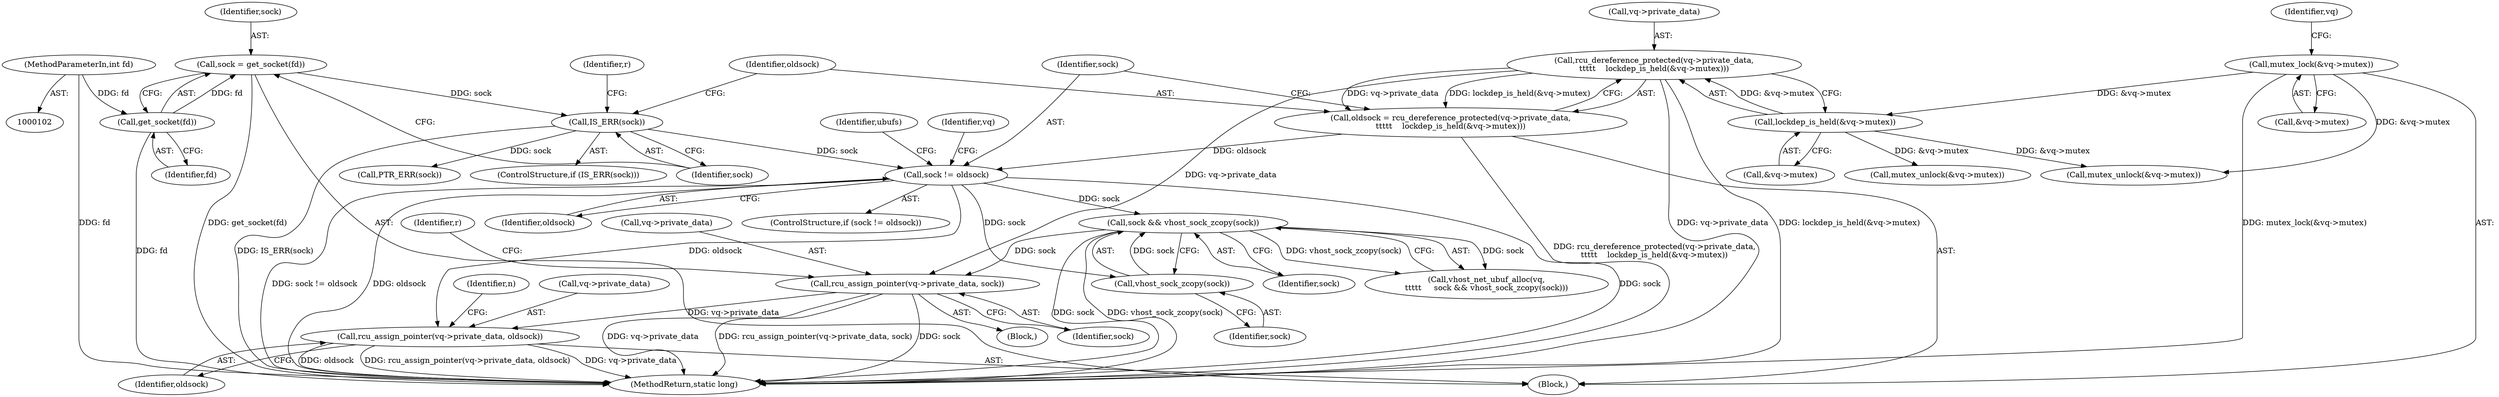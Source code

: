 digraph "0_linux_dd7633ecd553a5e304d349aa6f8eb8a0417098c5@pointer" {
"1000314" [label="(Call,rcu_assign_pointer(vq->private_data, oldsock))"];
"1000226" [label="(Call,rcu_assign_pointer(vq->private_data, sock))"];
"1000192" [label="(Call,rcu_dereference_protected(vq->private_data,\n\t\t\t\t\t    lockdep_is_held(&vq->mutex)))"];
"1000196" [label="(Call,lockdep_is_held(&vq->mutex))"];
"1000162" [label="(Call,mutex_lock(&vq->mutex))"];
"1000210" [label="(Call,sock && vhost_sock_zcopy(sock))"];
"1000202" [label="(Call,sock != oldsock)"];
"1000182" [label="(Call,IS_ERR(sock))"];
"1000177" [label="(Call,sock = get_socket(fd))"];
"1000179" [label="(Call,get_socket(fd))"];
"1000105" [label="(MethodParameterIn,int fd)"];
"1000190" [label="(Call,oldsock = rcu_dereference_protected(vq->private_data,\n\t\t\t\t\t    lockdep_is_held(&vq->mutex)))"];
"1000212" [label="(Call,vhost_sock_zcopy(sock))"];
"1000193" [label="(Call,vq->private_data)"];
"1000179" [label="(Call,get_socket(fd))"];
"1000212" [label="(Call,vhost_sock_zcopy(sock))"];
"1000203" [label="(Identifier,sock)"];
"1000191" [label="(Identifier,oldsock)"];
"1000163" [label="(Call,&vq->mutex)"];
"1000105" [label="(MethodParameterIn,int fd)"];
"1000180" [label="(Identifier,fd)"];
"1000230" [label="(Identifier,sock)"];
"1000208" [label="(Call,vhost_net_ubuf_alloc(vq,\n\t\t\t\t\t     sock && vhost_sock_zcopy(sock)))"];
"1000192" [label="(Call,rcu_dereference_protected(vq->private_data,\n\t\t\t\t\t    lockdep_is_held(&vq->mutex)))"];
"1000170" [label="(Identifier,vq)"];
"1000177" [label="(Call,sock = get_socket(fd))"];
"1000271" [label="(Call,mutex_unlock(&vq->mutex))"];
"1000196" [label="(Call,lockdep_is_held(&vq->mutex))"];
"1000314" [label="(Call,rcu_assign_pointer(vq->private_data, oldsock))"];
"1000320" [label="(Identifier,n)"];
"1000210" [label="(Call,sock && vhost_sock_zcopy(sock))"];
"1000274" [label="(Identifier,vq)"];
"1000207" [label="(Identifier,ubufs)"];
"1000232" [label="(Identifier,r)"];
"1000318" [label="(Identifier,oldsock)"];
"1000162" [label="(Call,mutex_lock(&vq->mutex))"];
"1000347" [label="(MethodReturn,static long)"];
"1000202" [label="(Call,sock != oldsock)"];
"1000315" [label="(Call,vq->private_data)"];
"1000187" [label="(Call,PTR_ERR(sock))"];
"1000190" [label="(Call,oldsock = rcu_dereference_protected(vq->private_data,\n\t\t\t\t\t    lockdep_is_held(&vq->mutex)))"];
"1000205" [label="(Block,)"];
"1000332" [label="(Call,mutex_unlock(&vq->mutex))"];
"1000226" [label="(Call,rcu_assign_pointer(vq->private_data, sock))"];
"1000227" [label="(Call,vq->private_data)"];
"1000211" [label="(Identifier,sock)"];
"1000181" [label="(ControlStructure,if (IS_ERR(sock)))"];
"1000213" [label="(Identifier,sock)"];
"1000182" [label="(Call,IS_ERR(sock))"];
"1000197" [label="(Call,&vq->mutex)"];
"1000201" [label="(ControlStructure,if (sock != oldsock))"];
"1000204" [label="(Identifier,oldsock)"];
"1000106" [label="(Block,)"];
"1000183" [label="(Identifier,sock)"];
"1000178" [label="(Identifier,sock)"];
"1000186" [label="(Identifier,r)"];
"1000314" -> "1000106"  [label="AST: "];
"1000314" -> "1000318"  [label="CFG: "];
"1000315" -> "1000314"  [label="AST: "];
"1000318" -> "1000314"  [label="AST: "];
"1000320" -> "1000314"  [label="CFG: "];
"1000314" -> "1000347"  [label="DDG: vq->private_data"];
"1000314" -> "1000347"  [label="DDG: oldsock"];
"1000314" -> "1000347"  [label="DDG: rcu_assign_pointer(vq->private_data, oldsock)"];
"1000226" -> "1000314"  [label="DDG: vq->private_data"];
"1000202" -> "1000314"  [label="DDG: oldsock"];
"1000226" -> "1000205"  [label="AST: "];
"1000226" -> "1000230"  [label="CFG: "];
"1000227" -> "1000226"  [label="AST: "];
"1000230" -> "1000226"  [label="AST: "];
"1000232" -> "1000226"  [label="CFG: "];
"1000226" -> "1000347"  [label="DDG: vq->private_data"];
"1000226" -> "1000347"  [label="DDG: rcu_assign_pointer(vq->private_data, sock)"];
"1000226" -> "1000347"  [label="DDG: sock"];
"1000192" -> "1000226"  [label="DDG: vq->private_data"];
"1000210" -> "1000226"  [label="DDG: sock"];
"1000192" -> "1000190"  [label="AST: "];
"1000192" -> "1000196"  [label="CFG: "];
"1000193" -> "1000192"  [label="AST: "];
"1000196" -> "1000192"  [label="AST: "];
"1000190" -> "1000192"  [label="CFG: "];
"1000192" -> "1000347"  [label="DDG: vq->private_data"];
"1000192" -> "1000347"  [label="DDG: lockdep_is_held(&vq->mutex)"];
"1000192" -> "1000190"  [label="DDG: vq->private_data"];
"1000192" -> "1000190"  [label="DDG: lockdep_is_held(&vq->mutex)"];
"1000196" -> "1000192"  [label="DDG: &vq->mutex"];
"1000196" -> "1000197"  [label="CFG: "];
"1000197" -> "1000196"  [label="AST: "];
"1000162" -> "1000196"  [label="DDG: &vq->mutex"];
"1000196" -> "1000271"  [label="DDG: &vq->mutex"];
"1000196" -> "1000332"  [label="DDG: &vq->mutex"];
"1000162" -> "1000106"  [label="AST: "];
"1000162" -> "1000163"  [label="CFG: "];
"1000163" -> "1000162"  [label="AST: "];
"1000170" -> "1000162"  [label="CFG: "];
"1000162" -> "1000347"  [label="DDG: mutex_lock(&vq->mutex)"];
"1000162" -> "1000332"  [label="DDG: &vq->mutex"];
"1000210" -> "1000208"  [label="AST: "];
"1000210" -> "1000211"  [label="CFG: "];
"1000210" -> "1000212"  [label="CFG: "];
"1000211" -> "1000210"  [label="AST: "];
"1000212" -> "1000210"  [label="AST: "];
"1000208" -> "1000210"  [label="CFG: "];
"1000210" -> "1000347"  [label="DDG: vhost_sock_zcopy(sock)"];
"1000210" -> "1000347"  [label="DDG: sock"];
"1000210" -> "1000208"  [label="DDG: sock"];
"1000210" -> "1000208"  [label="DDG: vhost_sock_zcopy(sock)"];
"1000202" -> "1000210"  [label="DDG: sock"];
"1000212" -> "1000210"  [label="DDG: sock"];
"1000202" -> "1000201"  [label="AST: "];
"1000202" -> "1000204"  [label="CFG: "];
"1000203" -> "1000202"  [label="AST: "];
"1000204" -> "1000202"  [label="AST: "];
"1000207" -> "1000202"  [label="CFG: "];
"1000274" -> "1000202"  [label="CFG: "];
"1000202" -> "1000347"  [label="DDG: sock"];
"1000202" -> "1000347"  [label="DDG: sock != oldsock"];
"1000202" -> "1000347"  [label="DDG: oldsock"];
"1000182" -> "1000202"  [label="DDG: sock"];
"1000190" -> "1000202"  [label="DDG: oldsock"];
"1000202" -> "1000212"  [label="DDG: sock"];
"1000182" -> "1000181"  [label="AST: "];
"1000182" -> "1000183"  [label="CFG: "];
"1000183" -> "1000182"  [label="AST: "];
"1000186" -> "1000182"  [label="CFG: "];
"1000191" -> "1000182"  [label="CFG: "];
"1000182" -> "1000347"  [label="DDG: IS_ERR(sock)"];
"1000177" -> "1000182"  [label="DDG: sock"];
"1000182" -> "1000187"  [label="DDG: sock"];
"1000177" -> "1000106"  [label="AST: "];
"1000177" -> "1000179"  [label="CFG: "];
"1000178" -> "1000177"  [label="AST: "];
"1000179" -> "1000177"  [label="AST: "];
"1000183" -> "1000177"  [label="CFG: "];
"1000177" -> "1000347"  [label="DDG: get_socket(fd)"];
"1000179" -> "1000177"  [label="DDG: fd"];
"1000179" -> "1000180"  [label="CFG: "];
"1000180" -> "1000179"  [label="AST: "];
"1000179" -> "1000347"  [label="DDG: fd"];
"1000105" -> "1000179"  [label="DDG: fd"];
"1000105" -> "1000102"  [label="AST: "];
"1000105" -> "1000347"  [label="DDG: fd"];
"1000190" -> "1000106"  [label="AST: "];
"1000191" -> "1000190"  [label="AST: "];
"1000203" -> "1000190"  [label="CFG: "];
"1000190" -> "1000347"  [label="DDG: rcu_dereference_protected(vq->private_data,\n\t\t\t\t\t    lockdep_is_held(&vq->mutex))"];
"1000212" -> "1000213"  [label="CFG: "];
"1000213" -> "1000212"  [label="AST: "];
}
